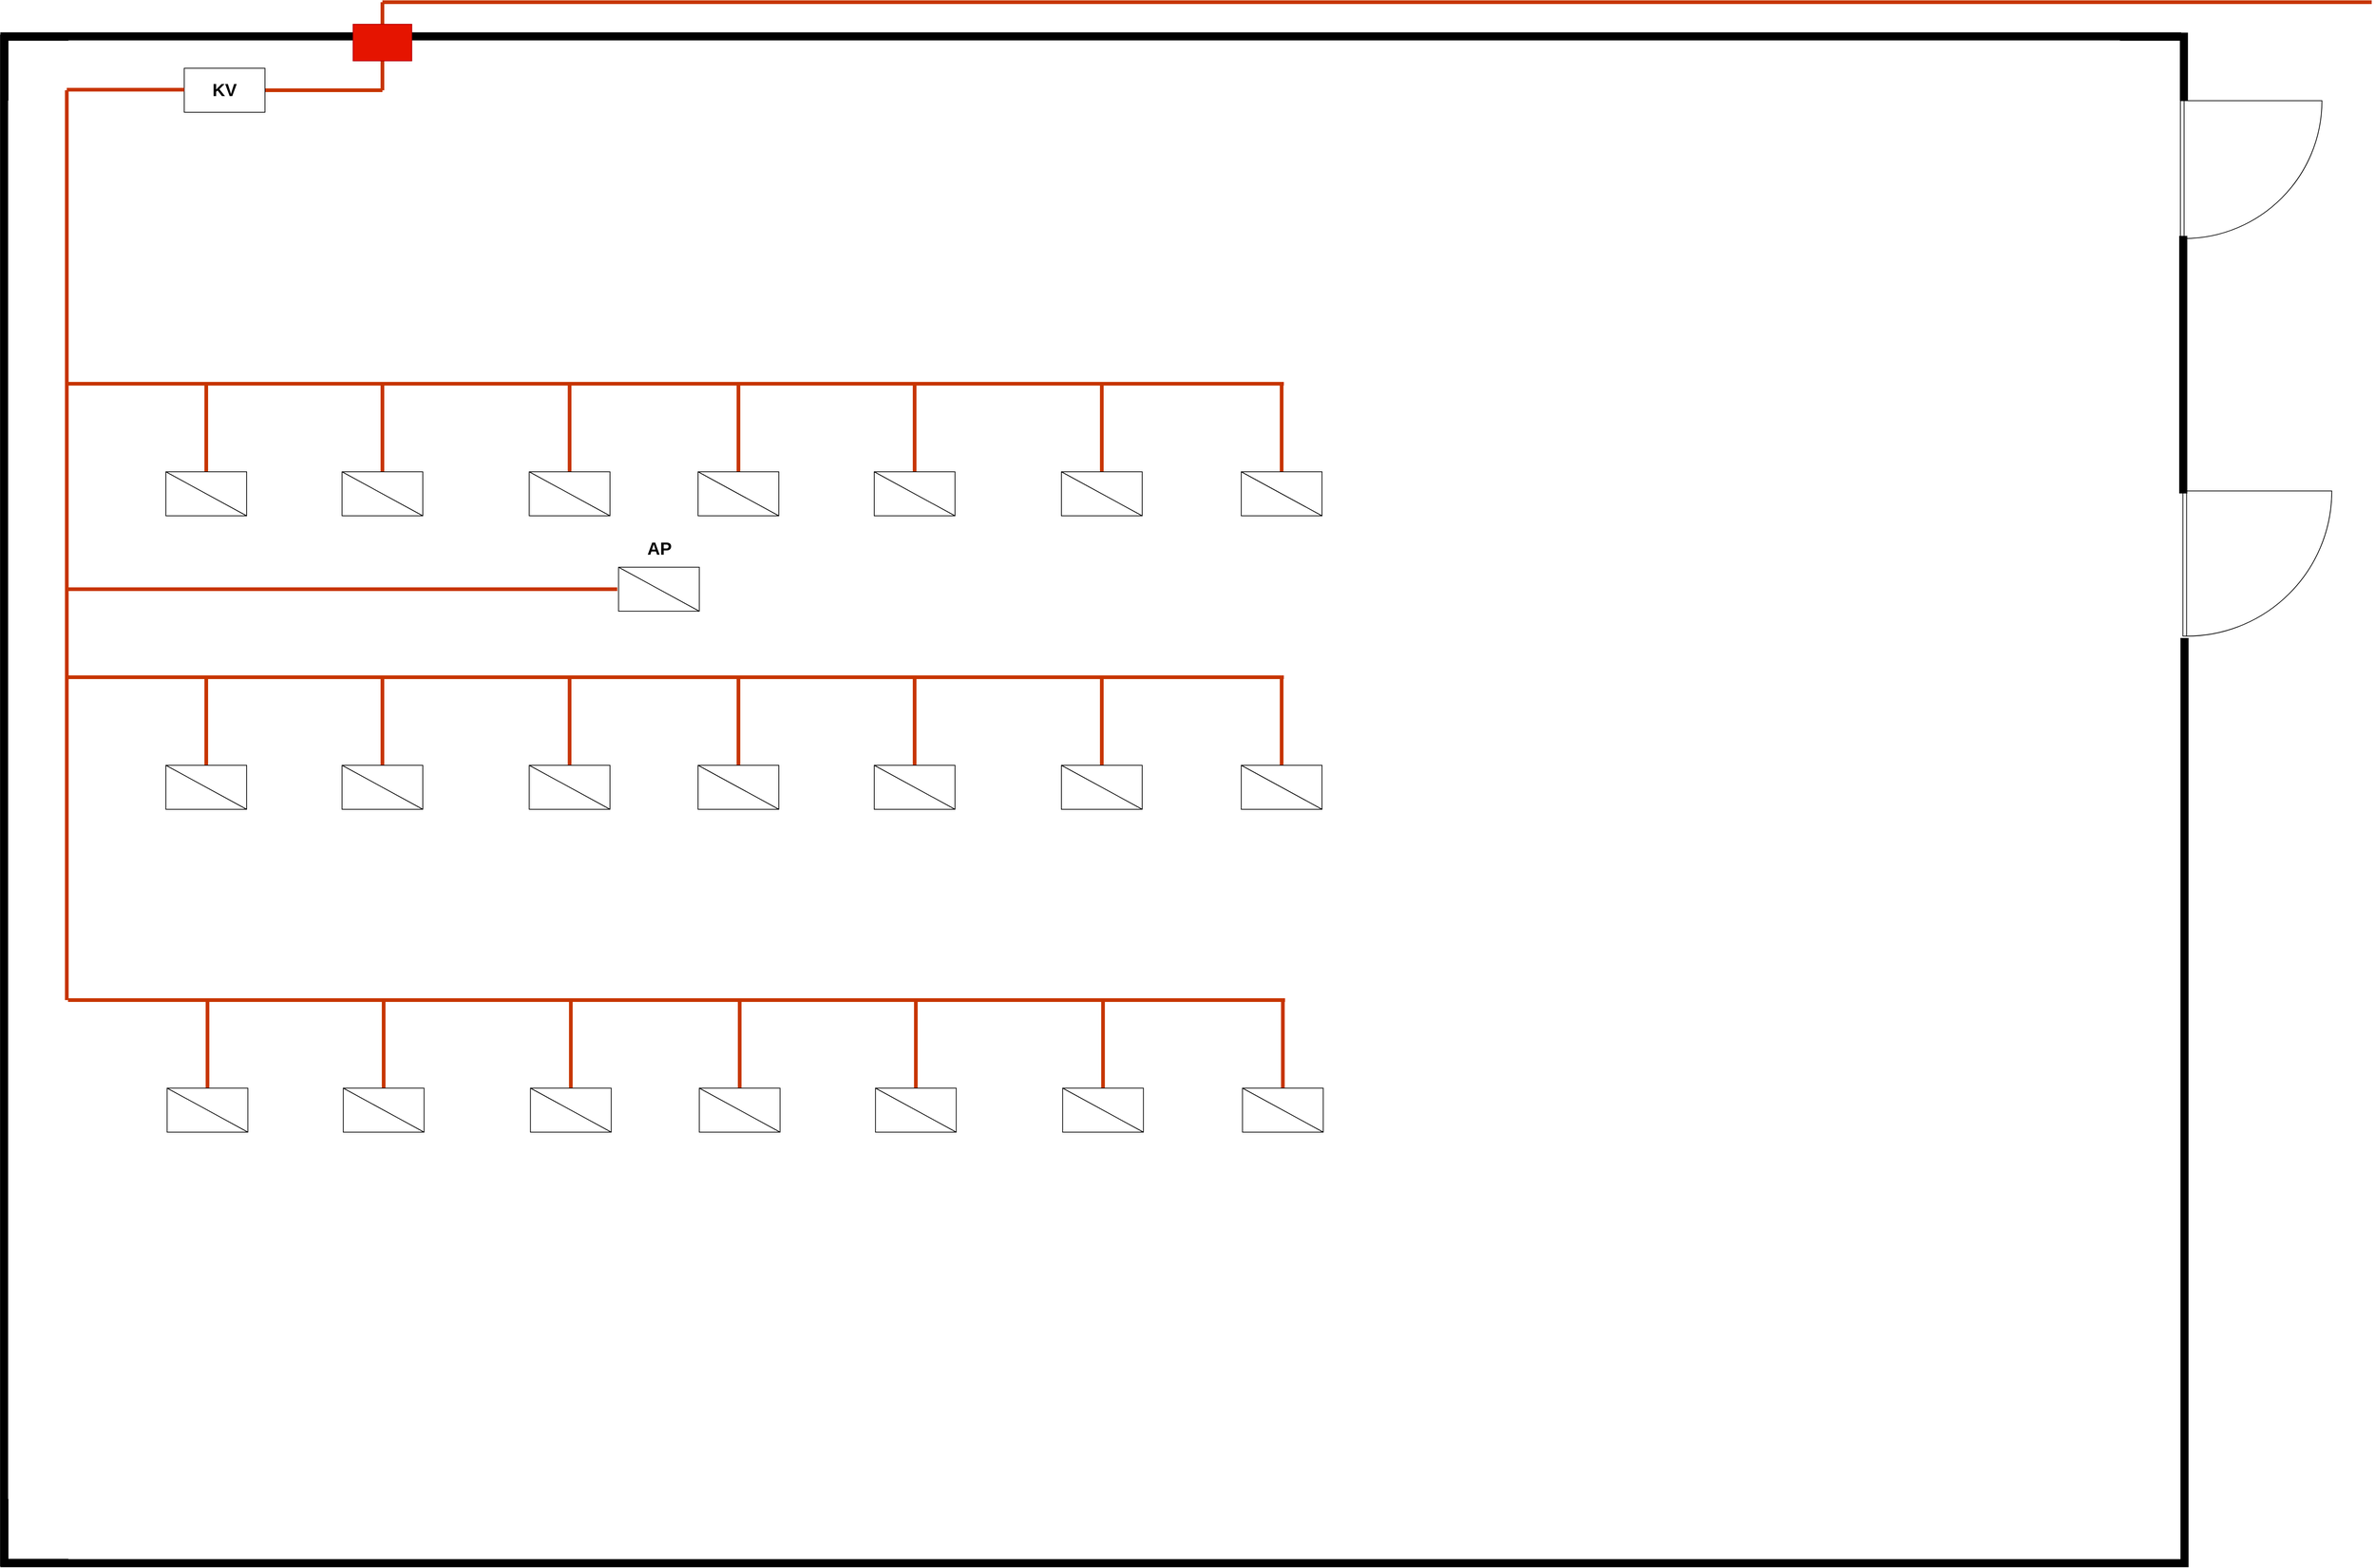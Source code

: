 <mxfile version="27.1.3">
  <diagram name="Page-1" id="3AwLQQtYsRxn9__lG-Fi">
    <mxGraphModel dx="3565" dy="1858" grid="1" gridSize="10" guides="1" tooltips="1" connect="1" arrows="1" fold="1" page="1" pageScale="1" pageWidth="1654" pageHeight="1169" math="0" shadow="0">
      <root>
        <mxCell id="0" />
        <mxCell id="1" parent="0" />
        <mxCell id="36SUy_8lJJQq4IlT1b3T-1" value="" style="verticalLabelPosition=bottom;html=1;verticalAlign=top;align=center;shape=mxgraph.floorplan.wall;fillColor=strokeColor;" vertex="1" parent="1">
          <mxGeometry x="40" y="122" width="2970.003" height="9.167" as="geometry" />
        </mxCell>
        <mxCell id="36SUy_8lJJQq4IlT1b3T-3" value="" style="verticalLabelPosition=bottom;html=1;verticalAlign=top;align=center;shape=mxgraph.floorplan.wall;fillColor=strokeColor;rotation=90;" vertex="1" parent="1">
          <mxGeometry x="-998.694" y="1163.453" width="2086.564" height="9.167" as="geometry" />
        </mxCell>
        <mxCell id="36SUy_8lJJQq4IlT1b3T-4" value="" style="verticalLabelPosition=bottom;html=1;verticalAlign=top;align=center;shape=mxgraph.floorplan.wall;fillColor=strokeColor;" vertex="1" parent="1">
          <mxGeometry x="40" y="2202.83" width="2980" height="9.17" as="geometry" />
        </mxCell>
        <mxCell id="36SUy_8lJJQq4IlT1b3T-5" value="" style="verticalLabelPosition=bottom;html=1;verticalAlign=top;align=center;shape=mxgraph.floorplan.wallCorner;fillColor=strokeColor;direction=north" vertex="1" parent="1">
          <mxGeometry x="40" y="2120.333" width="91.667" height="91.667" as="geometry" />
        </mxCell>
        <mxCell id="36SUy_8lJJQq4IlT1b3T-6" value="" style="verticalLabelPosition=bottom;html=1;verticalAlign=top;align=center;shape=mxgraph.floorplan.wallCorner;fillColor=strokeColor;" vertex="1" parent="1">
          <mxGeometry x="40" y="122" width="91.667" height="91.667" as="geometry" />
        </mxCell>
        <mxCell id="36SUy_8lJJQq4IlT1b3T-7" value="" style="verticalLabelPosition=bottom;html=1;verticalAlign=top;align=center;shape=mxgraph.floorplan.wallCorner;fillColor=strokeColor;direction=south;" vertex="1" parent="1">
          <mxGeometry x="2927.503" y="122" width="91.667" height="91.667" as="geometry" />
        </mxCell>
        <mxCell id="36SUy_8lJJQq4IlT1b3T-15" value="" style="verticalLabelPosition=bottom;html=1;verticalAlign=top;align=center;shape=mxgraph.floorplan.doorRight;aspect=fixed;rotation=-90;" vertex="1" parent="1">
          <mxGeometry x="3015.28" y="208.39" width="187.82" height="199.56" as="geometry" />
        </mxCell>
        <mxCell id="36SUy_8lJJQq4IlT1b3T-17" value="" style="verticalLabelPosition=bottom;html=1;verticalAlign=top;align=center;shape=mxgraph.floorplan.doorRight;aspect=fixed;rotation=-90;" vertex="1" parent="1">
          <mxGeometry x="3019.0" y="740" width="197.82" height="210.19" as="geometry" />
        </mxCell>
        <mxCell id="36SUy_8lJJQq4IlT1b3T-18" value="" style="verticalLabelPosition=bottom;html=1;verticalAlign=top;align=center;shape=mxgraph.floorplan.wall;fillColor=strokeColor;direction=south;" vertex="1" parent="1">
          <mxGeometry x="3008.28" y="399" width="10" height="350" as="geometry" />
        </mxCell>
        <mxCell id="36SUy_8lJJQq4IlT1b3T-19" value="" style="verticalLabelPosition=bottom;html=1;verticalAlign=top;align=center;shape=mxgraph.floorplan.wall;fillColor=strokeColor;direction=south;" vertex="1" parent="1">
          <mxGeometry x="3010" y="947" width="10" height="1260" as="geometry" />
        </mxCell>
        <mxCell id="36SUy_8lJJQq4IlT1b3T-20" value="" style="endArrow=none;html=1;rounded=0;strokeWidth=5;fillColor=#fa6800;strokeColor=light-dark(#C73500,#FFF600);" edge="1" parent="1">
          <mxGeometry width="50" height="50" relative="1" as="geometry">
            <mxPoint x="560" y="80" as="sourcePoint" />
            <mxPoint x="3270" y="80" as="targetPoint" />
          </mxGeometry>
        </mxCell>
        <mxCell id="36SUy_8lJJQq4IlT1b3T-21" value="" style="endArrow=none;html=1;rounded=0;strokeWidth=5;fillColor=#fa6800;strokeColor=light-dark(#C73500,#FFF600);" edge="1" parent="1">
          <mxGeometry width="50" height="50" relative="1" as="geometry">
            <mxPoint x="560" y="200" as="sourcePoint" />
            <mxPoint x="560" y="80" as="targetPoint" />
          </mxGeometry>
        </mxCell>
        <mxCell id="36SUy_8lJJQq4IlT1b3T-25" value="" style="rounded=0;whiteSpace=wrap;html=1;fillColor=light-dark(#E51400,#FF0000);fontColor=#ffffff;strokeColor=light-dark(#B20000,#FF0010);" vertex="1" parent="1">
          <mxGeometry x="520" y="110" width="80" height="50" as="geometry" />
        </mxCell>
        <mxCell id="36SUy_8lJJQq4IlT1b3T-26" value="" style="endArrow=none;html=1;rounded=0;strokeWidth=5;fillColor=#fa6800;strokeColor=light-dark(#C73500,#FFF600);" edge="1" parent="1">
          <mxGeometry width="50" height="50" relative="1" as="geometry">
            <mxPoint x="400" y="200" as="sourcePoint" />
            <mxPoint x="560" y="200" as="targetPoint" />
          </mxGeometry>
        </mxCell>
        <mxCell id="36SUy_8lJJQq4IlT1b3T-27" value="&lt;font style=&quot;font-size: 24px; color: light-dark(rgb(0, 0, 0), rgb(6, 180, 255));&quot;&gt;&lt;b style=&quot;&quot;&gt;KV&lt;/b&gt;&lt;/font&gt;" style="rounded=0;whiteSpace=wrap;html=1;strokeColor=light-dark(#000000,#06B4FF);" vertex="1" parent="1">
          <mxGeometry x="290" y="170" width="110" height="60" as="geometry" />
        </mxCell>
        <mxCell id="36SUy_8lJJQq4IlT1b3T-29" value="" style="endArrow=none;html=1;rounded=0;strokeWidth=5;fillColor=#fa6800;strokeColor=light-dark(#C73500,#FF9A03);" edge="1" parent="1">
          <mxGeometry width="50" height="50" relative="1" as="geometry">
            <mxPoint x="130" y="199.23" as="sourcePoint" />
            <mxPoint x="290" y="199.23" as="targetPoint" />
          </mxGeometry>
        </mxCell>
        <mxCell id="36SUy_8lJJQq4IlT1b3T-30" value="" style="endArrow=none;html=1;rounded=0;strokeWidth=5;fillColor=#fa6800;strokeColor=light-dark(#C73500,#FF9A03);" edge="1" parent="1">
          <mxGeometry width="50" height="50" relative="1" as="geometry">
            <mxPoint x="130" y="1440" as="sourcePoint" />
            <mxPoint x="130" y="200" as="targetPoint" />
          </mxGeometry>
        </mxCell>
        <mxCell id="36SUy_8lJJQq4IlT1b3T-31" value="" style="endArrow=none;html=1;rounded=0;strokeWidth=5;fillColor=#fa6800;strokeColor=light-dark(#C73500,#FF9A03);" edge="1" parent="1">
          <mxGeometry width="50" height="50" relative="1" as="geometry">
            <mxPoint x="130" y="600" as="sourcePoint" />
            <mxPoint x="1788" y="600" as="targetPoint" />
          </mxGeometry>
        </mxCell>
        <mxCell id="36SUy_8lJJQq4IlT1b3T-34" value="" style="endArrow=none;html=1;rounded=0;strokeWidth=5;fillColor=#fa6800;strokeColor=light-dark(#C73500,#FF9A03);" edge="1" parent="1">
          <mxGeometry width="50" height="50" relative="1" as="geometry">
            <mxPoint x="320" y="720" as="sourcePoint" />
            <mxPoint x="320" y="600" as="targetPoint" />
          </mxGeometry>
        </mxCell>
        <mxCell id="36SUy_8lJJQq4IlT1b3T-36" value="" style="rounded=0;whiteSpace=wrap;html=1;strokeColor=light-dark(#000000,#06B4FF);" vertex="1" parent="1">
          <mxGeometry x="265" y="720" width="110" height="60" as="geometry" />
        </mxCell>
        <mxCell id="36SUy_8lJJQq4IlT1b3T-37" value="" style="endArrow=none;html=1;rounded=0;entryX=0;entryY=0;entryDx=0;entryDy=0;exitX=1;exitY=1;exitDx=0;exitDy=0;strokeColor=light-dark(#000000,#06B4FF);" edge="1" parent="1" source="36SUy_8lJJQq4IlT1b3T-36" target="36SUy_8lJJQq4IlT1b3T-36">
          <mxGeometry width="50" height="50" relative="1" as="geometry">
            <mxPoint x="220" y="770" as="sourcePoint" />
            <mxPoint x="270" y="720" as="targetPoint" />
          </mxGeometry>
        </mxCell>
        <mxCell id="36SUy_8lJJQq4IlT1b3T-38" value="" style="endArrow=none;html=1;rounded=0;strokeWidth=5;fillColor=#fa6800;strokeColor=light-dark(#C73500,#FF9A03);" edge="1" parent="1">
          <mxGeometry width="50" height="50" relative="1" as="geometry">
            <mxPoint x="560" y="720" as="sourcePoint" />
            <mxPoint x="560" y="600" as="targetPoint" />
          </mxGeometry>
        </mxCell>
        <mxCell id="36SUy_8lJJQq4IlT1b3T-39" value="" style="rounded=0;whiteSpace=wrap;html=1;strokeColor=light-dark(#000000,#06B4FF);" vertex="1" parent="1">
          <mxGeometry x="505" y="720" width="110" height="60" as="geometry" />
        </mxCell>
        <mxCell id="36SUy_8lJJQq4IlT1b3T-40" value="" style="endArrow=none;html=1;rounded=0;entryX=0;entryY=0;entryDx=0;entryDy=0;exitX=1;exitY=1;exitDx=0;exitDy=0;strokeColor=light-dark(#000000,#06B4FF);" edge="1" parent="1" source="36SUy_8lJJQq4IlT1b3T-39" target="36SUy_8lJJQq4IlT1b3T-39">
          <mxGeometry width="50" height="50" relative="1" as="geometry">
            <mxPoint x="460" y="770" as="sourcePoint" />
            <mxPoint x="510" y="720" as="targetPoint" />
          </mxGeometry>
        </mxCell>
        <mxCell id="36SUy_8lJJQq4IlT1b3T-41" value="" style="endArrow=none;html=1;rounded=0;strokeWidth=5;fillColor=#fa6800;strokeColor=light-dark(#C73500,#FF9A03);" edge="1" parent="1">
          <mxGeometry width="50" height="50" relative="1" as="geometry">
            <mxPoint x="815" y="720" as="sourcePoint" />
            <mxPoint x="815" y="600" as="targetPoint" />
          </mxGeometry>
        </mxCell>
        <mxCell id="36SUy_8lJJQq4IlT1b3T-42" value="" style="rounded=0;whiteSpace=wrap;html=1;strokeColor=light-dark(#000000,#06B4FF);" vertex="1" parent="1">
          <mxGeometry x="760" y="720" width="110" height="60" as="geometry" />
        </mxCell>
        <mxCell id="36SUy_8lJJQq4IlT1b3T-43" value="" style="endArrow=none;html=1;rounded=0;entryX=0;entryY=0;entryDx=0;entryDy=0;exitX=1;exitY=1;exitDx=0;exitDy=0;strokeColor=light-dark(#000000,#06B4FF);" edge="1" parent="1" source="36SUy_8lJJQq4IlT1b3T-42" target="36SUy_8lJJQq4IlT1b3T-42">
          <mxGeometry width="50" height="50" relative="1" as="geometry">
            <mxPoint x="715" y="770" as="sourcePoint" />
            <mxPoint x="765" y="720" as="targetPoint" />
          </mxGeometry>
        </mxCell>
        <mxCell id="36SUy_8lJJQq4IlT1b3T-44" value="" style="endArrow=none;html=1;rounded=0;strokeWidth=5;fillColor=#fa6800;strokeColor=light-dark(#C73500,#FF9A03);" edge="1" parent="1">
          <mxGeometry width="50" height="50" relative="1" as="geometry">
            <mxPoint x="1045" y="720" as="sourcePoint" />
            <mxPoint x="1045" y="600" as="targetPoint" />
          </mxGeometry>
        </mxCell>
        <mxCell id="36SUy_8lJJQq4IlT1b3T-45" value="" style="rounded=0;whiteSpace=wrap;html=1;strokeColor=light-dark(#000000,#06B4FF);" vertex="1" parent="1">
          <mxGeometry x="990" y="720" width="110" height="60" as="geometry" />
        </mxCell>
        <mxCell id="36SUy_8lJJQq4IlT1b3T-46" value="" style="endArrow=none;html=1;rounded=0;entryX=0;entryY=0;entryDx=0;entryDy=0;exitX=1;exitY=1;exitDx=0;exitDy=0;strokeColor=light-dark(#000000,#06B4FF);" edge="1" parent="1" source="36SUy_8lJJQq4IlT1b3T-45" target="36SUy_8lJJQq4IlT1b3T-45">
          <mxGeometry width="50" height="50" relative="1" as="geometry">
            <mxPoint x="945" y="770" as="sourcePoint" />
            <mxPoint x="995" y="720" as="targetPoint" />
          </mxGeometry>
        </mxCell>
        <mxCell id="36SUy_8lJJQq4IlT1b3T-47" value="" style="endArrow=none;html=1;rounded=0;strokeWidth=5;fillColor=#fa6800;strokeColor=light-dark(#C73500,#FF9A03);" edge="1" parent="1">
          <mxGeometry width="50" height="50" relative="1" as="geometry">
            <mxPoint x="1285" y="720" as="sourcePoint" />
            <mxPoint x="1285" y="600" as="targetPoint" />
          </mxGeometry>
        </mxCell>
        <mxCell id="36SUy_8lJJQq4IlT1b3T-48" value="" style="rounded=0;whiteSpace=wrap;html=1;strokeColor=light-dark(#000000,#06B4FF);" vertex="1" parent="1">
          <mxGeometry x="1230" y="720" width="110" height="60" as="geometry" />
        </mxCell>
        <mxCell id="36SUy_8lJJQq4IlT1b3T-49" value="" style="endArrow=none;html=1;rounded=0;entryX=0;entryY=0;entryDx=0;entryDy=0;exitX=1;exitY=1;exitDx=0;exitDy=0;strokeColor=light-dark(#000000,#06B4FF);" edge="1" parent="1" source="36SUy_8lJJQq4IlT1b3T-48" target="36SUy_8lJJQq4IlT1b3T-48">
          <mxGeometry width="50" height="50" relative="1" as="geometry">
            <mxPoint x="1185" y="770" as="sourcePoint" />
            <mxPoint x="1235" y="720" as="targetPoint" />
          </mxGeometry>
        </mxCell>
        <mxCell id="36SUy_8lJJQq4IlT1b3T-50" value="" style="endArrow=none;html=1;rounded=0;strokeWidth=5;fillColor=#fa6800;strokeColor=light-dark(#C73500,#FF9A03);" edge="1" parent="1">
          <mxGeometry width="50" height="50" relative="1" as="geometry">
            <mxPoint x="1540" y="720" as="sourcePoint" />
            <mxPoint x="1540" y="600" as="targetPoint" />
          </mxGeometry>
        </mxCell>
        <mxCell id="36SUy_8lJJQq4IlT1b3T-51" value="" style="rounded=0;whiteSpace=wrap;html=1;strokeColor=light-dark(#000000,#06B4FF);" vertex="1" parent="1">
          <mxGeometry x="1485" y="720" width="110" height="60" as="geometry" />
        </mxCell>
        <mxCell id="36SUy_8lJJQq4IlT1b3T-52" value="" style="endArrow=none;html=1;rounded=0;entryX=0;entryY=0;entryDx=0;entryDy=0;exitX=1;exitY=1;exitDx=0;exitDy=0;strokeColor=light-dark(#000000,#06B4FF);" edge="1" parent="1" source="36SUy_8lJJQq4IlT1b3T-51" target="36SUy_8lJJQq4IlT1b3T-51">
          <mxGeometry width="50" height="50" relative="1" as="geometry">
            <mxPoint x="1440" y="770" as="sourcePoint" />
            <mxPoint x="1490" y="720" as="targetPoint" />
          </mxGeometry>
        </mxCell>
        <mxCell id="36SUy_8lJJQq4IlT1b3T-53" value="" style="endArrow=none;html=1;rounded=0;strokeWidth=5;fillColor=#fa6800;strokeColor=light-dark(#C73500,#FF9A03);" edge="1" parent="1">
          <mxGeometry width="50" height="50" relative="1" as="geometry">
            <mxPoint x="1785" y="720" as="sourcePoint" />
            <mxPoint x="1785" y="600" as="targetPoint" />
          </mxGeometry>
        </mxCell>
        <mxCell id="36SUy_8lJJQq4IlT1b3T-54" value="" style="rounded=0;whiteSpace=wrap;html=1;strokeColor=light-dark(#000000,#06B4FF);" vertex="1" parent="1">
          <mxGeometry x="1730" y="720" width="110" height="60" as="geometry" />
        </mxCell>
        <mxCell id="36SUy_8lJJQq4IlT1b3T-55" value="" style="endArrow=none;html=1;rounded=0;entryX=0;entryY=0;entryDx=0;entryDy=0;exitX=1;exitY=1;exitDx=0;exitDy=0;strokeColor=light-dark(#000000,#06B4FF);" edge="1" parent="1" source="36SUy_8lJJQq4IlT1b3T-54" target="36SUy_8lJJQq4IlT1b3T-54">
          <mxGeometry width="50" height="50" relative="1" as="geometry">
            <mxPoint x="1685" y="770" as="sourcePoint" />
            <mxPoint x="1735" y="720" as="targetPoint" />
          </mxGeometry>
        </mxCell>
        <mxCell id="36SUy_8lJJQq4IlT1b3T-56" value="" style="endArrow=none;html=1;rounded=0;strokeWidth=5;fillColor=#fa6800;strokeColor=light-dark(#C73500,#FF9A03);" edge="1" parent="1">
          <mxGeometry width="50" height="50" relative="1" as="geometry">
            <mxPoint x="130" y="1000" as="sourcePoint" />
            <mxPoint x="1788" y="1000" as="targetPoint" />
          </mxGeometry>
        </mxCell>
        <mxCell id="36SUy_8lJJQq4IlT1b3T-57" value="" style="endArrow=none;html=1;rounded=0;strokeWidth=5;fillColor=#fa6800;strokeColor=light-dark(#C73500,#FF9A03);" edge="1" parent="1">
          <mxGeometry width="50" height="50" relative="1" as="geometry">
            <mxPoint x="320" y="1120" as="sourcePoint" />
            <mxPoint x="320" y="1000" as="targetPoint" />
          </mxGeometry>
        </mxCell>
        <mxCell id="36SUy_8lJJQq4IlT1b3T-58" value="" style="rounded=0;whiteSpace=wrap;html=1;strokeColor=light-dark(#000000,#06B4FF);" vertex="1" parent="1">
          <mxGeometry x="265" y="1120" width="110" height="60" as="geometry" />
        </mxCell>
        <mxCell id="36SUy_8lJJQq4IlT1b3T-59" value="" style="endArrow=none;html=1;rounded=0;entryX=0;entryY=0;entryDx=0;entryDy=0;exitX=1;exitY=1;exitDx=0;exitDy=0;strokeColor=light-dark(#000000,#06B4FF);" edge="1" parent="1" source="36SUy_8lJJQq4IlT1b3T-58" target="36SUy_8lJJQq4IlT1b3T-58">
          <mxGeometry width="50" height="50" relative="1" as="geometry">
            <mxPoint x="220" y="1170" as="sourcePoint" />
            <mxPoint x="270" y="1120" as="targetPoint" />
          </mxGeometry>
        </mxCell>
        <mxCell id="36SUy_8lJJQq4IlT1b3T-60" value="" style="endArrow=none;html=1;rounded=0;strokeWidth=5;fillColor=#fa6800;strokeColor=light-dark(#C73500,#FF9A03);" edge="1" parent="1">
          <mxGeometry width="50" height="50" relative="1" as="geometry">
            <mxPoint x="560" y="1120" as="sourcePoint" />
            <mxPoint x="560" y="1000" as="targetPoint" />
          </mxGeometry>
        </mxCell>
        <mxCell id="36SUy_8lJJQq4IlT1b3T-61" value="" style="rounded=0;whiteSpace=wrap;html=1;strokeColor=light-dark(#000000,#06B4FF);" vertex="1" parent="1">
          <mxGeometry x="505" y="1120" width="110" height="60" as="geometry" />
        </mxCell>
        <mxCell id="36SUy_8lJJQq4IlT1b3T-62" value="" style="endArrow=none;html=1;rounded=0;entryX=0;entryY=0;entryDx=0;entryDy=0;exitX=1;exitY=1;exitDx=0;exitDy=0;strokeColor=light-dark(#000000,#06B4FF);" edge="1" parent="1" source="36SUy_8lJJQq4IlT1b3T-61" target="36SUy_8lJJQq4IlT1b3T-61">
          <mxGeometry width="50" height="50" relative="1" as="geometry">
            <mxPoint x="460" y="1170" as="sourcePoint" />
            <mxPoint x="510" y="1120" as="targetPoint" />
          </mxGeometry>
        </mxCell>
        <mxCell id="36SUy_8lJJQq4IlT1b3T-63" value="" style="endArrow=none;html=1;rounded=0;strokeWidth=5;fillColor=#fa6800;strokeColor=light-dark(#C73500,#FF9A03);" edge="1" parent="1">
          <mxGeometry width="50" height="50" relative="1" as="geometry">
            <mxPoint x="815" y="1120" as="sourcePoint" />
            <mxPoint x="815" y="1000" as="targetPoint" />
          </mxGeometry>
        </mxCell>
        <mxCell id="36SUy_8lJJQq4IlT1b3T-64" value="" style="rounded=0;whiteSpace=wrap;html=1;strokeColor=light-dark(#000000,#06B4FF);" vertex="1" parent="1">
          <mxGeometry x="760" y="1120" width="110" height="60" as="geometry" />
        </mxCell>
        <mxCell id="36SUy_8lJJQq4IlT1b3T-65" value="" style="endArrow=none;html=1;rounded=0;entryX=0;entryY=0;entryDx=0;entryDy=0;exitX=1;exitY=1;exitDx=0;exitDy=0;strokeColor=light-dark(#000000,#06B4FF);" edge="1" parent="1" source="36SUy_8lJJQq4IlT1b3T-64" target="36SUy_8lJJQq4IlT1b3T-64">
          <mxGeometry width="50" height="50" relative="1" as="geometry">
            <mxPoint x="715" y="1170" as="sourcePoint" />
            <mxPoint x="765" y="1120" as="targetPoint" />
          </mxGeometry>
        </mxCell>
        <mxCell id="36SUy_8lJJQq4IlT1b3T-66" value="" style="endArrow=none;html=1;rounded=0;strokeWidth=5;fillColor=#fa6800;strokeColor=light-dark(#C73500,#FF9A03);" edge="1" parent="1">
          <mxGeometry width="50" height="50" relative="1" as="geometry">
            <mxPoint x="1045" y="1120" as="sourcePoint" />
            <mxPoint x="1045" y="1000" as="targetPoint" />
          </mxGeometry>
        </mxCell>
        <mxCell id="36SUy_8lJJQq4IlT1b3T-67" value="" style="rounded=0;whiteSpace=wrap;html=1;strokeColor=light-dark(#000000,#06B4FF);" vertex="1" parent="1">
          <mxGeometry x="990" y="1120" width="110" height="60" as="geometry" />
        </mxCell>
        <mxCell id="36SUy_8lJJQq4IlT1b3T-68" value="" style="endArrow=none;html=1;rounded=0;entryX=0;entryY=0;entryDx=0;entryDy=0;exitX=1;exitY=1;exitDx=0;exitDy=0;strokeColor=light-dark(#000000,#06B4FF);" edge="1" parent="1" source="36SUy_8lJJQq4IlT1b3T-67" target="36SUy_8lJJQq4IlT1b3T-67">
          <mxGeometry width="50" height="50" relative="1" as="geometry">
            <mxPoint x="945" y="1170" as="sourcePoint" />
            <mxPoint x="995" y="1120" as="targetPoint" />
          </mxGeometry>
        </mxCell>
        <mxCell id="36SUy_8lJJQq4IlT1b3T-69" value="" style="endArrow=none;html=1;rounded=0;strokeWidth=5;fillColor=#fa6800;strokeColor=light-dark(#C73500,#FF9A03);" edge="1" parent="1">
          <mxGeometry width="50" height="50" relative="1" as="geometry">
            <mxPoint x="1285" y="1120" as="sourcePoint" />
            <mxPoint x="1285" y="1000" as="targetPoint" />
          </mxGeometry>
        </mxCell>
        <mxCell id="36SUy_8lJJQq4IlT1b3T-70" value="" style="rounded=0;whiteSpace=wrap;html=1;strokeColor=light-dark(#000000,#06B4FF);" vertex="1" parent="1">
          <mxGeometry x="1230" y="1120" width="110" height="60" as="geometry" />
        </mxCell>
        <mxCell id="36SUy_8lJJQq4IlT1b3T-71" value="" style="endArrow=none;html=1;rounded=0;entryX=0;entryY=0;entryDx=0;entryDy=0;exitX=1;exitY=1;exitDx=0;exitDy=0;strokeColor=light-dark(#000000,#06B4FF);" edge="1" parent="1" source="36SUy_8lJJQq4IlT1b3T-70" target="36SUy_8lJJQq4IlT1b3T-70">
          <mxGeometry width="50" height="50" relative="1" as="geometry">
            <mxPoint x="1185" y="1170" as="sourcePoint" />
            <mxPoint x="1235" y="1120" as="targetPoint" />
          </mxGeometry>
        </mxCell>
        <mxCell id="36SUy_8lJJQq4IlT1b3T-72" value="" style="endArrow=none;html=1;rounded=0;strokeWidth=5;fillColor=#fa6800;strokeColor=light-dark(#C73500,#FF9A03);" edge="1" parent="1">
          <mxGeometry width="50" height="50" relative="1" as="geometry">
            <mxPoint x="1540" y="1120" as="sourcePoint" />
            <mxPoint x="1540" y="1000" as="targetPoint" />
          </mxGeometry>
        </mxCell>
        <mxCell id="36SUy_8lJJQq4IlT1b3T-73" value="" style="rounded=0;whiteSpace=wrap;html=1;strokeColor=light-dark(#000000,#06B4FF);" vertex="1" parent="1">
          <mxGeometry x="1485" y="1120" width="110" height="60" as="geometry" />
        </mxCell>
        <mxCell id="36SUy_8lJJQq4IlT1b3T-74" value="" style="endArrow=none;html=1;rounded=0;entryX=0;entryY=0;entryDx=0;entryDy=0;exitX=1;exitY=1;exitDx=0;exitDy=0;strokeColor=light-dark(#000000,#06B4FF);" edge="1" parent="1" source="36SUy_8lJJQq4IlT1b3T-73" target="36SUy_8lJJQq4IlT1b3T-73">
          <mxGeometry width="50" height="50" relative="1" as="geometry">
            <mxPoint x="1440" y="1170" as="sourcePoint" />
            <mxPoint x="1490" y="1120" as="targetPoint" />
          </mxGeometry>
        </mxCell>
        <mxCell id="36SUy_8lJJQq4IlT1b3T-75" value="" style="endArrow=none;html=1;rounded=0;strokeWidth=5;fillColor=#fa6800;strokeColor=light-dark(#C73500,#FF9A03);" edge="1" parent="1">
          <mxGeometry width="50" height="50" relative="1" as="geometry">
            <mxPoint x="1785" y="1120" as="sourcePoint" />
            <mxPoint x="1785" y="1000" as="targetPoint" />
          </mxGeometry>
        </mxCell>
        <mxCell id="36SUy_8lJJQq4IlT1b3T-76" value="" style="rounded=0;whiteSpace=wrap;html=1;strokeColor=light-dark(#000000,#06B4FF);" vertex="1" parent="1">
          <mxGeometry x="1730" y="1120" width="110" height="60" as="geometry" />
        </mxCell>
        <mxCell id="36SUy_8lJJQq4IlT1b3T-77" value="" style="endArrow=none;html=1;rounded=0;entryX=0;entryY=0;entryDx=0;entryDy=0;exitX=1;exitY=1;exitDx=0;exitDy=0;strokeColor=light-dark(#000000,#06B4FF);" edge="1" parent="1" source="36SUy_8lJJQq4IlT1b3T-76" target="36SUy_8lJJQq4IlT1b3T-76">
          <mxGeometry width="50" height="50" relative="1" as="geometry">
            <mxPoint x="1685" y="1170" as="sourcePoint" />
            <mxPoint x="1735" y="1120" as="targetPoint" />
          </mxGeometry>
        </mxCell>
        <mxCell id="36SUy_8lJJQq4IlT1b3T-78" value="" style="endArrow=none;html=1;rounded=0;strokeWidth=5;fillColor=#fa6800;strokeColor=light-dark(#C73500,#FF9A03);" edge="1" parent="1">
          <mxGeometry width="50" height="50" relative="1" as="geometry">
            <mxPoint x="131.67" y="1440" as="sourcePoint" />
            <mxPoint x="1789.67" y="1440" as="targetPoint" />
          </mxGeometry>
        </mxCell>
        <mxCell id="36SUy_8lJJQq4IlT1b3T-79" value="" style="endArrow=none;html=1;rounded=0;strokeWidth=5;fillColor=#fa6800;strokeColor=light-dark(#C73500,#FF9A03);" edge="1" parent="1">
          <mxGeometry width="50" height="50" relative="1" as="geometry">
            <mxPoint x="321.67" y="1560" as="sourcePoint" />
            <mxPoint x="321.67" y="1440" as="targetPoint" />
          </mxGeometry>
        </mxCell>
        <mxCell id="36SUy_8lJJQq4IlT1b3T-80" value="" style="rounded=0;whiteSpace=wrap;html=1;strokeColor=light-dark(#000000,#06B4FF);" vertex="1" parent="1">
          <mxGeometry x="266.67" y="1560" width="110" height="60" as="geometry" />
        </mxCell>
        <mxCell id="36SUy_8lJJQq4IlT1b3T-81" value="" style="endArrow=none;html=1;rounded=0;entryX=0;entryY=0;entryDx=0;entryDy=0;exitX=1;exitY=1;exitDx=0;exitDy=0;strokeColor=light-dark(#000000,#06B4FF);" edge="1" parent="1" source="36SUy_8lJJQq4IlT1b3T-80" target="36SUy_8lJJQq4IlT1b3T-80">
          <mxGeometry width="50" height="50" relative="1" as="geometry">
            <mxPoint x="221.67" y="1610" as="sourcePoint" />
            <mxPoint x="271.67" y="1560" as="targetPoint" />
          </mxGeometry>
        </mxCell>
        <mxCell id="36SUy_8lJJQq4IlT1b3T-82" value="" style="endArrow=none;html=1;rounded=0;strokeWidth=5;fillColor=#fa6800;strokeColor=light-dark(#C73500,#FF9A03);" edge="1" parent="1">
          <mxGeometry width="50" height="50" relative="1" as="geometry">
            <mxPoint x="561.67" y="1560" as="sourcePoint" />
            <mxPoint x="561.67" y="1440" as="targetPoint" />
          </mxGeometry>
        </mxCell>
        <mxCell id="36SUy_8lJJQq4IlT1b3T-83" value="" style="rounded=0;whiteSpace=wrap;html=1;strokeColor=light-dark(#000000,#06B4FF);" vertex="1" parent="1">
          <mxGeometry x="506.67" y="1560" width="110" height="60" as="geometry" />
        </mxCell>
        <mxCell id="36SUy_8lJJQq4IlT1b3T-84" value="" style="endArrow=none;html=1;rounded=0;entryX=0;entryY=0;entryDx=0;entryDy=0;exitX=1;exitY=1;exitDx=0;exitDy=0;strokeColor=light-dark(#000000,#06B4FF);" edge="1" parent="1" source="36SUy_8lJJQq4IlT1b3T-83" target="36SUy_8lJJQq4IlT1b3T-83">
          <mxGeometry width="50" height="50" relative="1" as="geometry">
            <mxPoint x="461.67" y="1610" as="sourcePoint" />
            <mxPoint x="511.67" y="1560" as="targetPoint" />
          </mxGeometry>
        </mxCell>
        <mxCell id="36SUy_8lJJQq4IlT1b3T-85" value="" style="endArrow=none;html=1;rounded=0;strokeWidth=5;fillColor=#fa6800;strokeColor=light-dark(#C73500,#FF9A03);" edge="1" parent="1">
          <mxGeometry width="50" height="50" relative="1" as="geometry">
            <mxPoint x="816.67" y="1560" as="sourcePoint" />
            <mxPoint x="816.67" y="1440" as="targetPoint" />
          </mxGeometry>
        </mxCell>
        <mxCell id="36SUy_8lJJQq4IlT1b3T-86" value="" style="rounded=0;whiteSpace=wrap;html=1;strokeColor=light-dark(#000000,#06B4FF);" vertex="1" parent="1">
          <mxGeometry x="761.67" y="1560" width="110" height="60" as="geometry" />
        </mxCell>
        <mxCell id="36SUy_8lJJQq4IlT1b3T-87" value="" style="endArrow=none;html=1;rounded=0;entryX=0;entryY=0;entryDx=0;entryDy=0;exitX=1;exitY=1;exitDx=0;exitDy=0;strokeColor=light-dark(#000000,#06B4FF);" edge="1" parent="1" source="36SUy_8lJJQq4IlT1b3T-86" target="36SUy_8lJJQq4IlT1b3T-86">
          <mxGeometry width="50" height="50" relative="1" as="geometry">
            <mxPoint x="716.67" y="1610" as="sourcePoint" />
            <mxPoint x="766.67" y="1560" as="targetPoint" />
          </mxGeometry>
        </mxCell>
        <mxCell id="36SUy_8lJJQq4IlT1b3T-88" value="" style="endArrow=none;html=1;rounded=0;strokeWidth=5;fillColor=#fa6800;strokeColor=light-dark(#C73500,#FF9A03);" edge="1" parent="1">
          <mxGeometry width="50" height="50" relative="1" as="geometry">
            <mxPoint x="1046.67" y="1560" as="sourcePoint" />
            <mxPoint x="1046.67" y="1440" as="targetPoint" />
          </mxGeometry>
        </mxCell>
        <mxCell id="36SUy_8lJJQq4IlT1b3T-89" value="" style="rounded=0;whiteSpace=wrap;html=1;strokeColor=light-dark(#000000,#06B4FF);" vertex="1" parent="1">
          <mxGeometry x="991.67" y="1560" width="110" height="60" as="geometry" />
        </mxCell>
        <mxCell id="36SUy_8lJJQq4IlT1b3T-90" value="" style="endArrow=none;html=1;rounded=0;entryX=0;entryY=0;entryDx=0;entryDy=0;exitX=1;exitY=1;exitDx=0;exitDy=0;strokeColor=light-dark(#000000,#06B4FF);" edge="1" parent="1" source="36SUy_8lJJQq4IlT1b3T-89" target="36SUy_8lJJQq4IlT1b3T-89">
          <mxGeometry width="50" height="50" relative="1" as="geometry">
            <mxPoint x="946.67" y="1610" as="sourcePoint" />
            <mxPoint x="996.67" y="1560" as="targetPoint" />
          </mxGeometry>
        </mxCell>
        <mxCell id="36SUy_8lJJQq4IlT1b3T-91" value="" style="endArrow=none;html=1;rounded=0;strokeWidth=5;fillColor=#fa6800;strokeColor=light-dark(#C73500,#FF9A03);" edge="1" parent="1">
          <mxGeometry width="50" height="50" relative="1" as="geometry">
            <mxPoint x="1286.67" y="1560" as="sourcePoint" />
            <mxPoint x="1286.67" y="1440" as="targetPoint" />
          </mxGeometry>
        </mxCell>
        <mxCell id="36SUy_8lJJQq4IlT1b3T-92" value="" style="rounded=0;whiteSpace=wrap;html=1;strokeColor=light-dark(#000000,#06B4FF);" vertex="1" parent="1">
          <mxGeometry x="1231.67" y="1560" width="110" height="60" as="geometry" />
        </mxCell>
        <mxCell id="36SUy_8lJJQq4IlT1b3T-93" value="" style="endArrow=none;html=1;rounded=0;entryX=0;entryY=0;entryDx=0;entryDy=0;exitX=1;exitY=1;exitDx=0;exitDy=0;strokeColor=light-dark(#000000,#06B4FF);" edge="1" parent="1" source="36SUy_8lJJQq4IlT1b3T-92" target="36SUy_8lJJQq4IlT1b3T-92">
          <mxGeometry width="50" height="50" relative="1" as="geometry">
            <mxPoint x="1186.67" y="1610" as="sourcePoint" />
            <mxPoint x="1236.67" y="1560" as="targetPoint" />
          </mxGeometry>
        </mxCell>
        <mxCell id="36SUy_8lJJQq4IlT1b3T-94" value="" style="endArrow=none;html=1;rounded=0;strokeWidth=5;fillColor=#fa6800;strokeColor=light-dark(#C73500,#FF9A03);" edge="1" parent="1">
          <mxGeometry width="50" height="50" relative="1" as="geometry">
            <mxPoint x="1541.67" y="1560" as="sourcePoint" />
            <mxPoint x="1541.67" y="1440" as="targetPoint" />
          </mxGeometry>
        </mxCell>
        <mxCell id="36SUy_8lJJQq4IlT1b3T-95" value="" style="rounded=0;whiteSpace=wrap;html=1;strokeColor=light-dark(#000000,#06B4FF);" vertex="1" parent="1">
          <mxGeometry x="1486.67" y="1560" width="110" height="60" as="geometry" />
        </mxCell>
        <mxCell id="36SUy_8lJJQq4IlT1b3T-96" value="" style="endArrow=none;html=1;rounded=0;entryX=0;entryY=0;entryDx=0;entryDy=0;exitX=1;exitY=1;exitDx=0;exitDy=0;strokeColor=light-dark(#000000,#06B4FF);" edge="1" parent="1" source="36SUy_8lJJQq4IlT1b3T-95" target="36SUy_8lJJQq4IlT1b3T-95">
          <mxGeometry width="50" height="50" relative="1" as="geometry">
            <mxPoint x="1441.67" y="1610" as="sourcePoint" />
            <mxPoint x="1491.67" y="1560" as="targetPoint" />
          </mxGeometry>
        </mxCell>
        <mxCell id="36SUy_8lJJQq4IlT1b3T-97" value="" style="endArrow=none;html=1;rounded=0;strokeWidth=5;fillColor=#fa6800;strokeColor=light-dark(#C73500,#FF9A03);" edge="1" parent="1">
          <mxGeometry width="50" height="50" relative="1" as="geometry">
            <mxPoint x="1786.67" y="1560" as="sourcePoint" />
            <mxPoint x="1786.67" y="1440" as="targetPoint" />
          </mxGeometry>
        </mxCell>
        <mxCell id="36SUy_8lJJQq4IlT1b3T-98" value="" style="rounded=0;whiteSpace=wrap;html=1;strokeColor=light-dark(#000000,#06B4FF);" vertex="1" parent="1">
          <mxGeometry x="1731.67" y="1560" width="110" height="60" as="geometry" />
        </mxCell>
        <mxCell id="36SUy_8lJJQq4IlT1b3T-99" value="" style="endArrow=none;html=1;rounded=0;entryX=0;entryY=0;entryDx=0;entryDy=0;exitX=1;exitY=1;exitDx=0;exitDy=0;strokeColor=light-dark(#000000,#06B4FF);" edge="1" parent="1" source="36SUy_8lJJQq4IlT1b3T-98" target="36SUy_8lJJQq4IlT1b3T-98">
          <mxGeometry width="50" height="50" relative="1" as="geometry">
            <mxPoint x="1686.67" y="1610" as="sourcePoint" />
            <mxPoint x="1736.67" y="1560" as="targetPoint" />
          </mxGeometry>
        </mxCell>
        <mxCell id="36SUy_8lJJQq4IlT1b3T-100" value="" style="endArrow=none;html=1;rounded=0;strokeWidth=5;fillColor=#fa6800;strokeColor=light-dark(#C73500,#FF9A03);" edge="1" parent="1">
          <mxGeometry width="50" height="50" relative="1" as="geometry">
            <mxPoint x="131.67" y="880" as="sourcePoint" />
            <mxPoint x="880" y="880" as="targetPoint" />
          </mxGeometry>
        </mxCell>
        <mxCell id="36SUy_8lJJQq4IlT1b3T-102" value="" style="rounded=0;whiteSpace=wrap;html=1;strokeColor=light-dark(#000000,#06B4FF);" vertex="1" parent="1">
          <mxGeometry x="881.67" y="850" width="110" height="60" as="geometry" />
        </mxCell>
        <mxCell id="36SUy_8lJJQq4IlT1b3T-103" value="" style="endArrow=none;html=1;rounded=0;entryX=0;entryY=0;entryDx=0;entryDy=0;exitX=1;exitY=1;exitDx=0;exitDy=0;strokeColor=light-dark(#000000,#06B4FF);" edge="1" parent="1" source="36SUy_8lJJQq4IlT1b3T-102" target="36SUy_8lJJQq4IlT1b3T-102">
          <mxGeometry width="50" height="50" relative="1" as="geometry">
            <mxPoint x="836.67" y="900" as="sourcePoint" />
            <mxPoint x="886.67" y="850" as="targetPoint" />
          </mxGeometry>
        </mxCell>
        <mxCell id="36SUy_8lJJQq4IlT1b3T-104" value="&lt;font style=&quot;color: light-dark(rgb(0, 0, 0), rgb(6, 180, 255)); font-size: 24px;&quot;&gt;&lt;b&gt;AP&lt;/b&gt;&lt;/font&gt;" style="text;html=1;align=center;verticalAlign=middle;resizable=0;points=[];autosize=1;strokeColor=none;fillColor=none;" vertex="1" parent="1">
          <mxGeometry x="906.67" y="805" width="60" height="40" as="geometry" />
        </mxCell>
      </root>
    </mxGraphModel>
  </diagram>
</mxfile>
